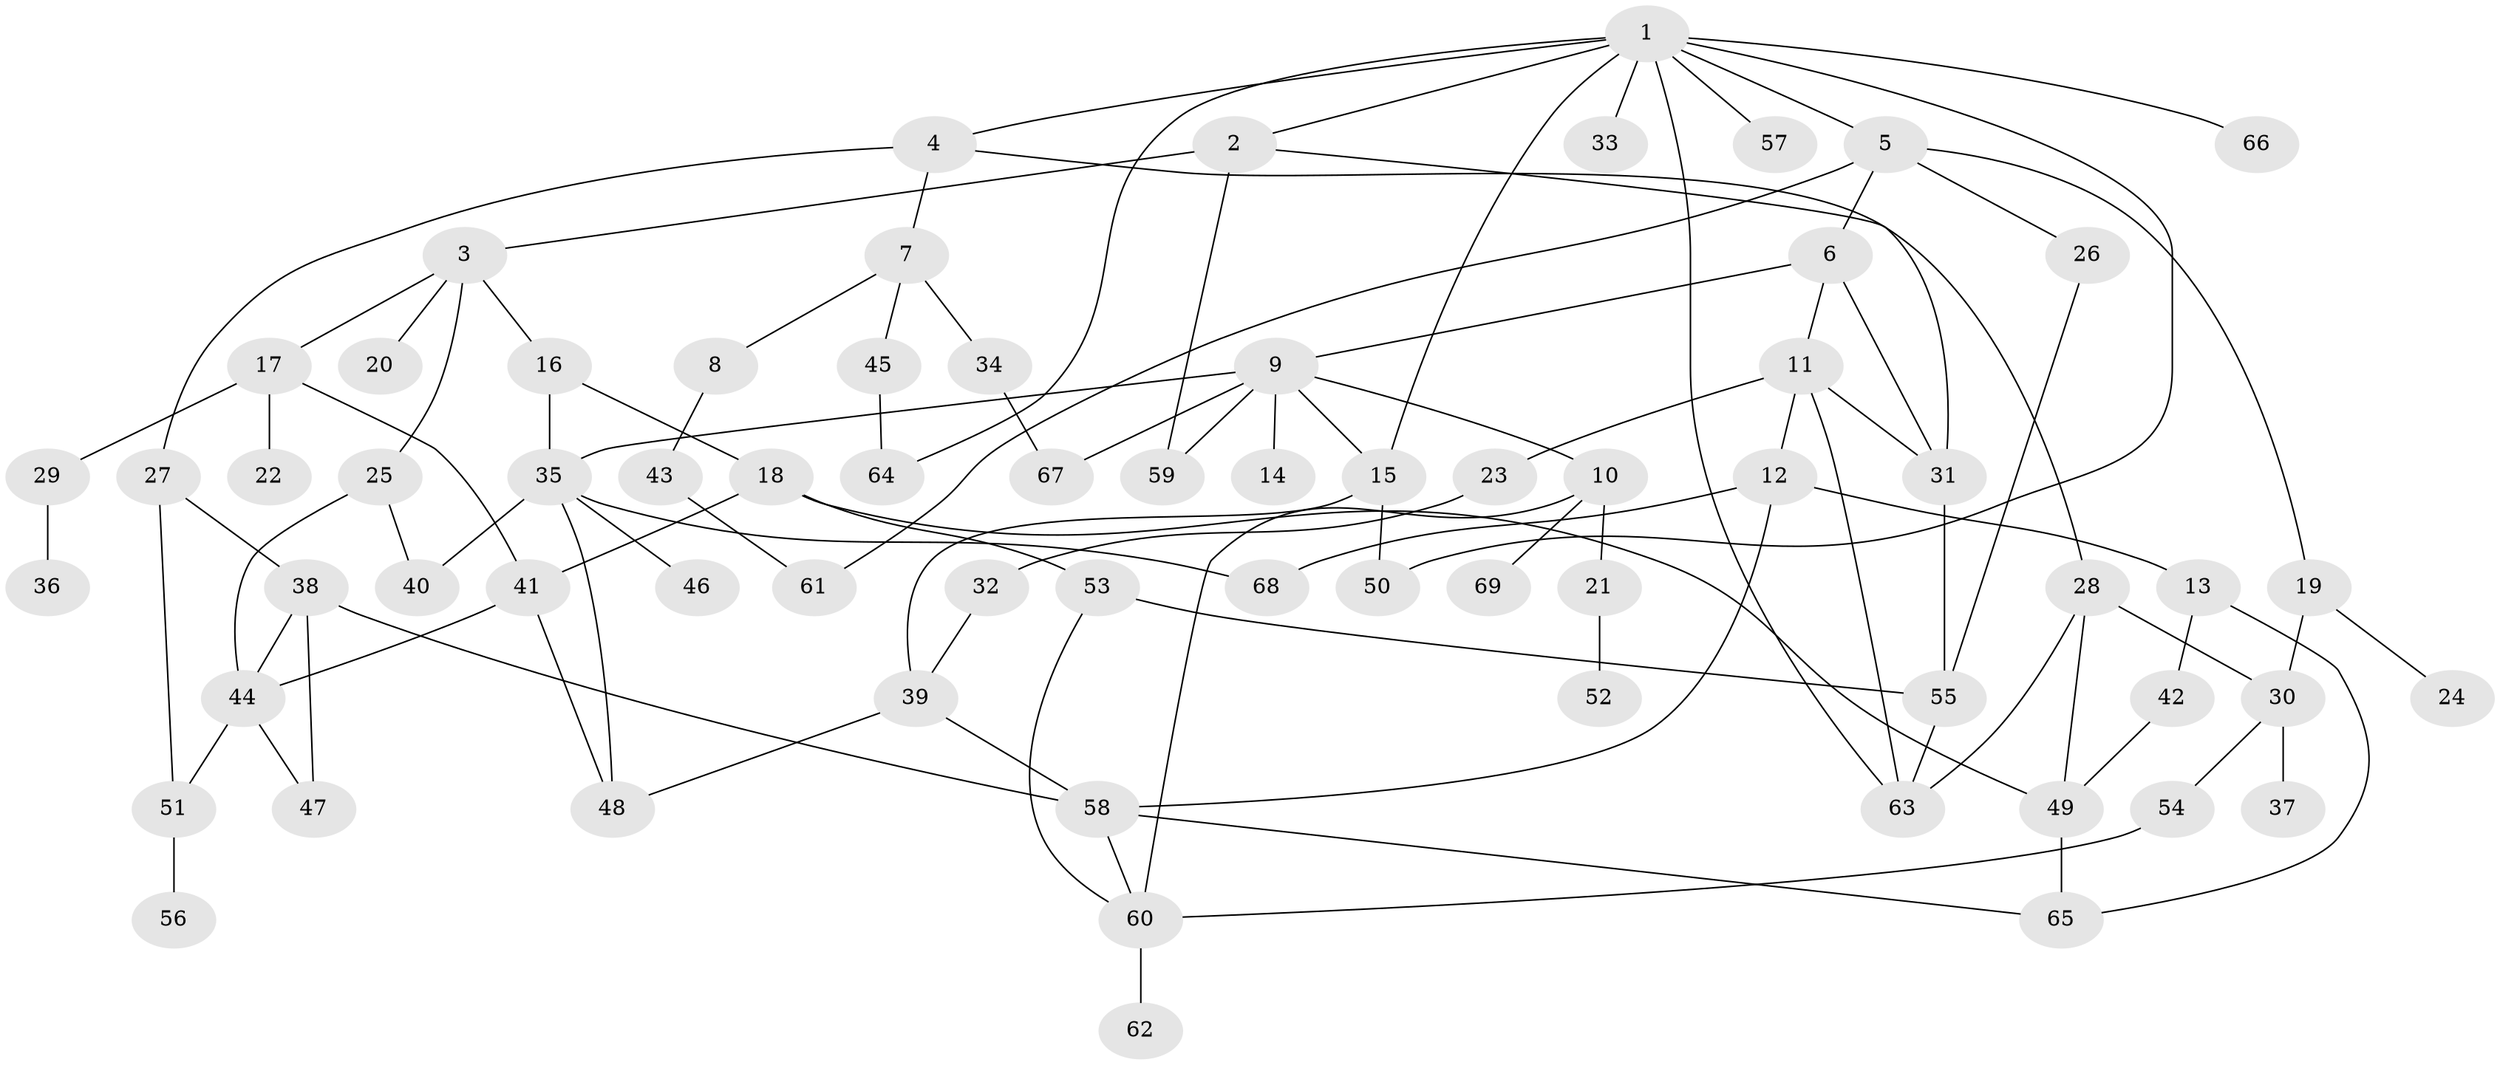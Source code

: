 // Generated by graph-tools (version 1.1) at 2025/42/03/09/25 04:42:55]
// undirected, 69 vertices, 102 edges
graph export_dot {
graph [start="1"]
  node [color=gray90,style=filled];
  1;
  2;
  3;
  4;
  5;
  6;
  7;
  8;
  9;
  10;
  11;
  12;
  13;
  14;
  15;
  16;
  17;
  18;
  19;
  20;
  21;
  22;
  23;
  24;
  25;
  26;
  27;
  28;
  29;
  30;
  31;
  32;
  33;
  34;
  35;
  36;
  37;
  38;
  39;
  40;
  41;
  42;
  43;
  44;
  45;
  46;
  47;
  48;
  49;
  50;
  51;
  52;
  53;
  54;
  55;
  56;
  57;
  58;
  59;
  60;
  61;
  62;
  63;
  64;
  65;
  66;
  67;
  68;
  69;
  1 -- 2;
  1 -- 4;
  1 -- 5;
  1 -- 33;
  1 -- 57;
  1 -- 64;
  1 -- 66;
  1 -- 50;
  1 -- 63;
  1 -- 15;
  2 -- 3;
  2 -- 59;
  2 -- 31;
  3 -- 16;
  3 -- 17;
  3 -- 20;
  3 -- 25;
  4 -- 7;
  4 -- 27;
  4 -- 28;
  5 -- 6;
  5 -- 19;
  5 -- 26;
  5 -- 61;
  6 -- 9;
  6 -- 11;
  6 -- 31;
  7 -- 8;
  7 -- 34;
  7 -- 45;
  8 -- 43;
  9 -- 10;
  9 -- 14;
  9 -- 15;
  9 -- 35;
  9 -- 67;
  9 -- 59;
  10 -- 21;
  10 -- 69;
  10 -- 60;
  11 -- 12;
  11 -- 23;
  11 -- 31;
  11 -- 63;
  12 -- 13;
  12 -- 58;
  12 -- 68;
  13 -- 42;
  13 -- 65;
  15 -- 50;
  15 -- 39;
  16 -- 18;
  16 -- 35;
  17 -- 22;
  17 -- 29;
  17 -- 41;
  18 -- 53;
  18 -- 41;
  18 -- 49;
  19 -- 24;
  19 -- 30;
  21 -- 52;
  23 -- 32;
  25 -- 40;
  25 -- 44;
  26 -- 55;
  27 -- 38;
  27 -- 51;
  28 -- 30;
  28 -- 63;
  28 -- 49;
  29 -- 36;
  30 -- 37;
  30 -- 54;
  31 -- 55;
  32 -- 39;
  34 -- 67;
  35 -- 46;
  35 -- 48;
  35 -- 68;
  35 -- 40;
  38 -- 44;
  38 -- 47;
  38 -- 58;
  39 -- 58;
  39 -- 48;
  41 -- 48;
  41 -- 44;
  42 -- 49;
  43 -- 61;
  44 -- 47;
  44 -- 51;
  45 -- 64;
  49 -- 65;
  51 -- 56;
  53 -- 55;
  53 -- 60;
  54 -- 60;
  55 -- 63;
  58 -- 65;
  58 -- 60;
  60 -- 62;
}
